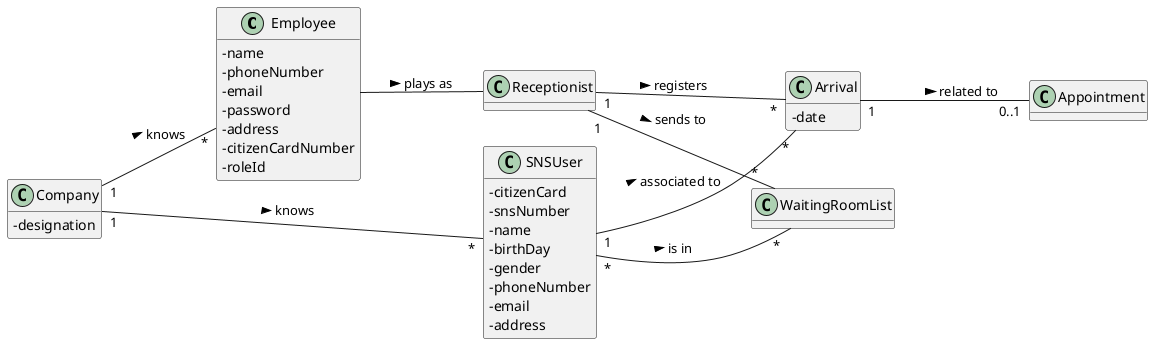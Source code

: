 @startuml US04_DM
hide methods
left to right direction
skinparam classAttributeIconSize 0

class Employee {
  - name
  - phoneNumber
  - email
  - password
  - address
  - citizenCardNumber
  - roleId
}

class Receptionist {}

class Arrival {
  - date
}

class Appointment {}

class SNSUser {
  - citizenCard
  - snsNumber
  - name
  - birthDay
  - gender
  - phoneNumber
  - email
  - address
}

class Company {
  - designation
}

class WaitingRoomList {}

Arrival "1" -- "0..1" Appointment : related to >
Company "1" -- "*" Employee : knows >
Employee -- Receptionist : plays as >
Company "1" -- "*" SNSUser : knows >
Receptionist "1" -- "*" Arrival : registers >
Receptionist "1" -- "*" WaitingRoomList : sends to >
SNSUser "*" -- "*" WaitingRoomList : is in >
SNSUser "1" -- "*" Arrival : associated to >

@enduml
